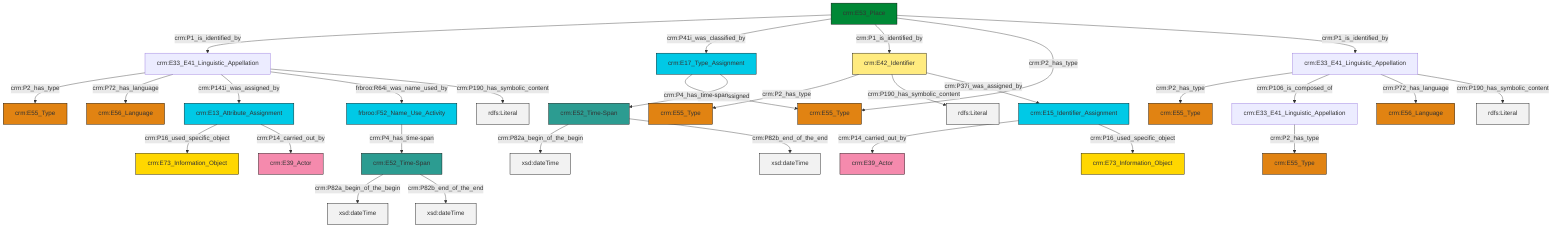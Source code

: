 graph TD
classDef Literal fill:#f2f2f2,stroke:#000000;
classDef CRM_Entity fill:#FFFFFF,stroke:#000000;
classDef Temporal_Entity fill:#00C9E6, stroke:#000000;
classDef Type fill:#E18312, stroke:#000000;
classDef Time-Span fill:#2C9C91, stroke:#000000;
classDef Appellation fill:#FFEB7F, stroke:#000000;
classDef Place fill:#008836, stroke:#000000;
classDef Persistent_Item fill:#B266B2, stroke:#000000;
classDef Conceptual_Object fill:#FFD700, stroke:#000000;
classDef Physical_Thing fill:#D2B48C, stroke:#000000;
classDef Actor fill:#f58aad, stroke:#000000;
classDef PC_Classes fill:#4ce600, stroke:#000000;
classDef Multi fill:#cccccc,stroke:#000000;

0["crm:E53_Place"]:::Place -->|crm:P1_is_identified_by| 1["crm:E33_E41_Linguistic_Appellation"]:::Default
4["crm:E33_E41_Linguistic_Appellation"]:::Default -->|crm:P2_has_type| 5["crm:E55_Type"]:::Type
4["crm:E33_E41_Linguistic_Appellation"]:::Default -->|crm:P106_is_composed_of| 6["crm:E33_E41_Linguistic_Appellation"]:::Default
7["crm:E52_Time-Span"]:::Time-Span -->|crm:P82a_begin_of_the_begin| 8[xsd:dateTime]:::Literal
1["crm:E33_E41_Linguistic_Appellation"]:::Default -->|crm:P2_has_type| 12["crm:E55_Type"]:::Type
13["crm:E52_Time-Span"]:::Time-Span -->|crm:P82a_begin_of_the_begin| 14[xsd:dateTime]:::Literal
4["crm:E33_E41_Linguistic_Appellation"]:::Default -->|crm:P72_has_language| 15["crm:E56_Language"]:::Type
17["crm:E42_Identifier"]:::Appellation -->|crm:P2_has_type| 18["crm:E55_Type"]:::Type
7["crm:E52_Time-Span"]:::Time-Span -->|crm:P82b_end_of_the_end| 19[xsd:dateTime]:::Literal
9["crm:E13_Attribute_Assignment"]:::Temporal_Entity -->|crm:P16_used_specific_object| 22["crm:E73_Information_Object"]:::Conceptual_Object
23["frbroo:F52_Name_Use_Activity"]:::Temporal_Entity -->|crm:P4_has_time-span| 7["crm:E52_Time-Span"]:::Time-Span
24["crm:E15_Identifier_Assignment"]:::Temporal_Entity -->|crm:P14_carried_out_by| 25["crm:E39_Actor"]:::Actor
1["crm:E33_E41_Linguistic_Appellation"]:::Default -->|crm:P72_has_language| 28["crm:E56_Language"]:::Type
17["crm:E42_Identifier"]:::Appellation -->|crm:P190_has_symbolic_content| 29[rdfs:Literal]:::Literal
9["crm:E13_Attribute_Assignment"]:::Temporal_Entity -->|crm:P14_carried_out_by| 2["crm:E39_Actor"]:::Actor
0["crm:E53_Place"]:::Place -->|crm:P41i_was_classified_by| 30["crm:E17_Type_Assignment"]:::Temporal_Entity
17["crm:E42_Identifier"]:::Appellation -->|crm:P37i_was_assigned_by| 24["crm:E15_Identifier_Assignment"]:::Temporal_Entity
24["crm:E15_Identifier_Assignment"]:::Temporal_Entity -->|crm:P16_used_specific_object| 35["crm:E73_Information_Object"]:::Conceptual_Object
30["crm:E17_Type_Assignment"]:::Temporal_Entity -->|crm:P42_assigned| 37["crm:E55_Type"]:::Type
1["crm:E33_E41_Linguistic_Appellation"]:::Default -->|crm:P141i_was_assigned_by| 9["crm:E13_Attribute_Assignment"]:::Temporal_Entity
0["crm:E53_Place"]:::Place -->|crm:P1_is_identified_by| 17["crm:E42_Identifier"]:::Appellation
4["crm:E33_E41_Linguistic_Appellation"]:::Default -->|crm:P190_has_symbolic_content| 38[rdfs:Literal]:::Literal
1["crm:E33_E41_Linguistic_Appellation"]:::Default -->|frbroo:R64i_was_name_used_by| 23["frbroo:F52_Name_Use_Activity"]:::Temporal_Entity
6["crm:E33_E41_Linguistic_Appellation"]:::Default -->|crm:P2_has_type| 39["crm:E55_Type"]:::Type
1["crm:E33_E41_Linguistic_Appellation"]:::Default -->|crm:P190_has_symbolic_content| 40[rdfs:Literal]:::Literal
0["crm:E53_Place"]:::Place -->|crm:P2_has_type| 37["crm:E55_Type"]:::Type
30["crm:E17_Type_Assignment"]:::Temporal_Entity -->|crm:P4_has_time-span| 13["crm:E52_Time-Span"]:::Time-Span
13["crm:E52_Time-Span"]:::Time-Span -->|crm:P82b_end_of_the_end| 51[xsd:dateTime]:::Literal
0["crm:E53_Place"]:::Place -->|crm:P1_is_identified_by| 4["crm:E33_E41_Linguistic_Appellation"]:::Default